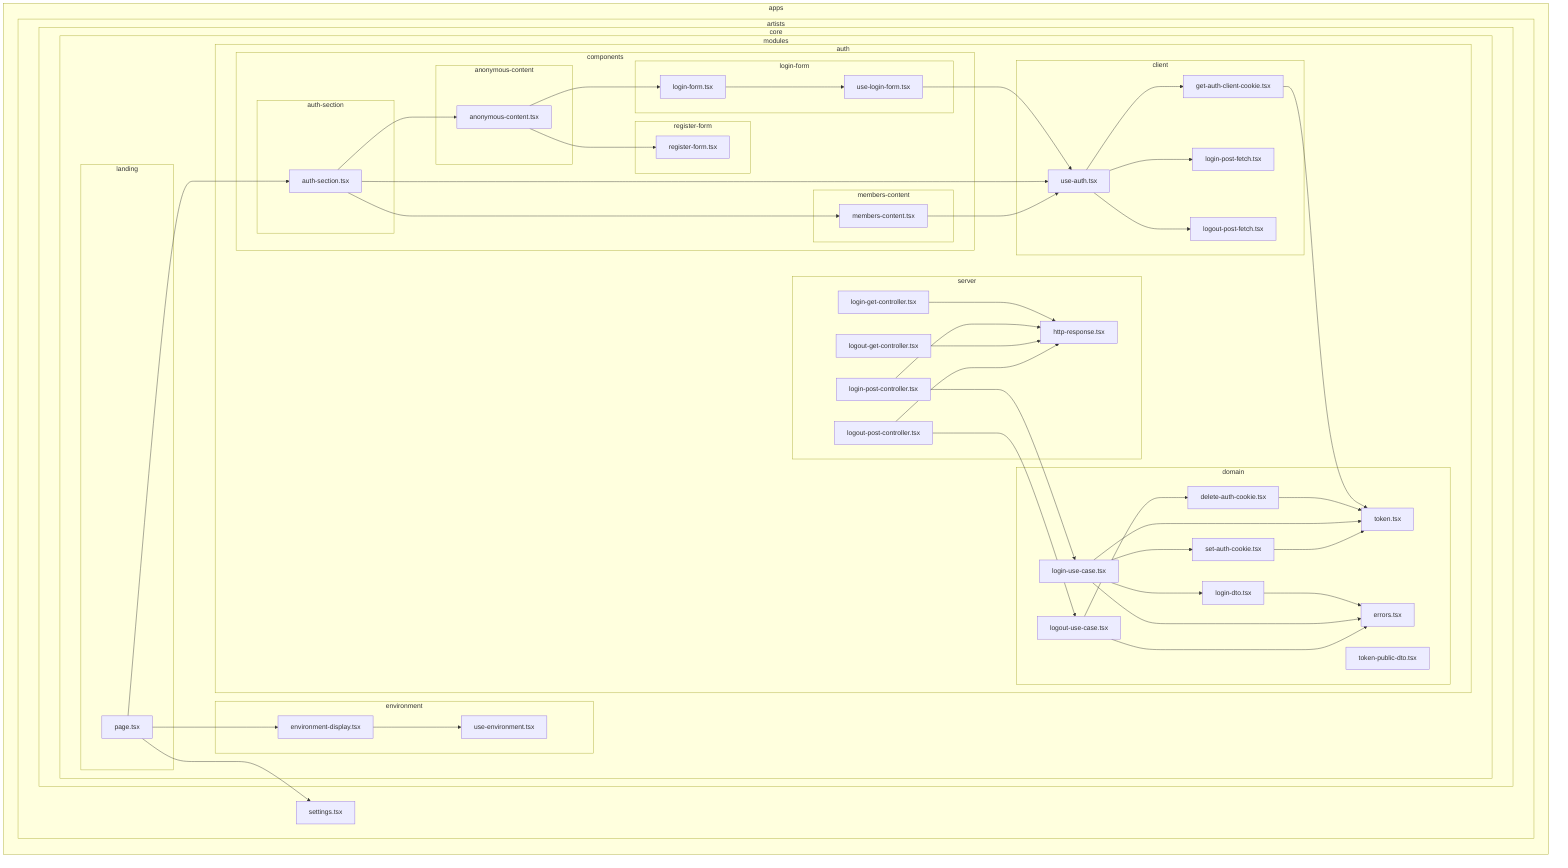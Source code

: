 flowchart LR

subgraph 0["apps"]
subgraph 1["artists"]
subgraph 2["core"]
subgraph 3["modules"]
subgraph 4["auth"]
subgraph 5["client"]
6["get-auth-client-cookie.tsx"]
9["login-post-fetch.tsx"]
A["logout-post-fetch.tsx"]
B["use-auth.tsx"]
end
subgraph 7["domain"]
8["token.tsx"]
O["delete-auth-cookie.tsx"]
P["errors.tsx"]
Q["login-dto.tsx"]
R["login-use-case.tsx"]
S["set-auth-cookie.tsx"]
T["logout-use-case.tsx"]
U["token-public-dto.tsx"]
end
subgraph C["components"]
subgraph D["anonymous-content"]
E["anonymous-content.tsx"]
end
subgraph F["login-form"]
G["login-form.tsx"]
H["use-login-form.tsx"]
end
subgraph I["register-form"]
J["register-form.tsx"]
end
subgraph K["auth-section"]
L["auth-section.tsx"]
end
subgraph M["members-content"]
N["members-content.tsx"]
end
end
subgraph V["server"]
W["http-response.tsx"]
X["login-get-controller.tsx"]
Y["login-post-controller.tsx"]
Z["logout-get-controller.tsx"]
10["logout-post-controller.tsx"]
end
end
subgraph 11["environment"]
12["environment-display.tsx"]
13["use-environment.tsx"]
end
subgraph 14["landing"]
15["page.tsx"]
end
end
end
16["settings.tsx"]
end
end
6-->8
B-->6
B-->9
B-->A
E-->G
E-->J
G-->H
H-->B
L-->B
L-->E
L-->N
N-->B
O-->8
Q-->P
R-->P
R-->Q
R-->S
R-->8
S-->8
T-->O
T-->P
X-->W
Y-->R
Y-->W
Z-->W
10-->T
10-->W
12-->13
15-->16
15-->L
15-->12